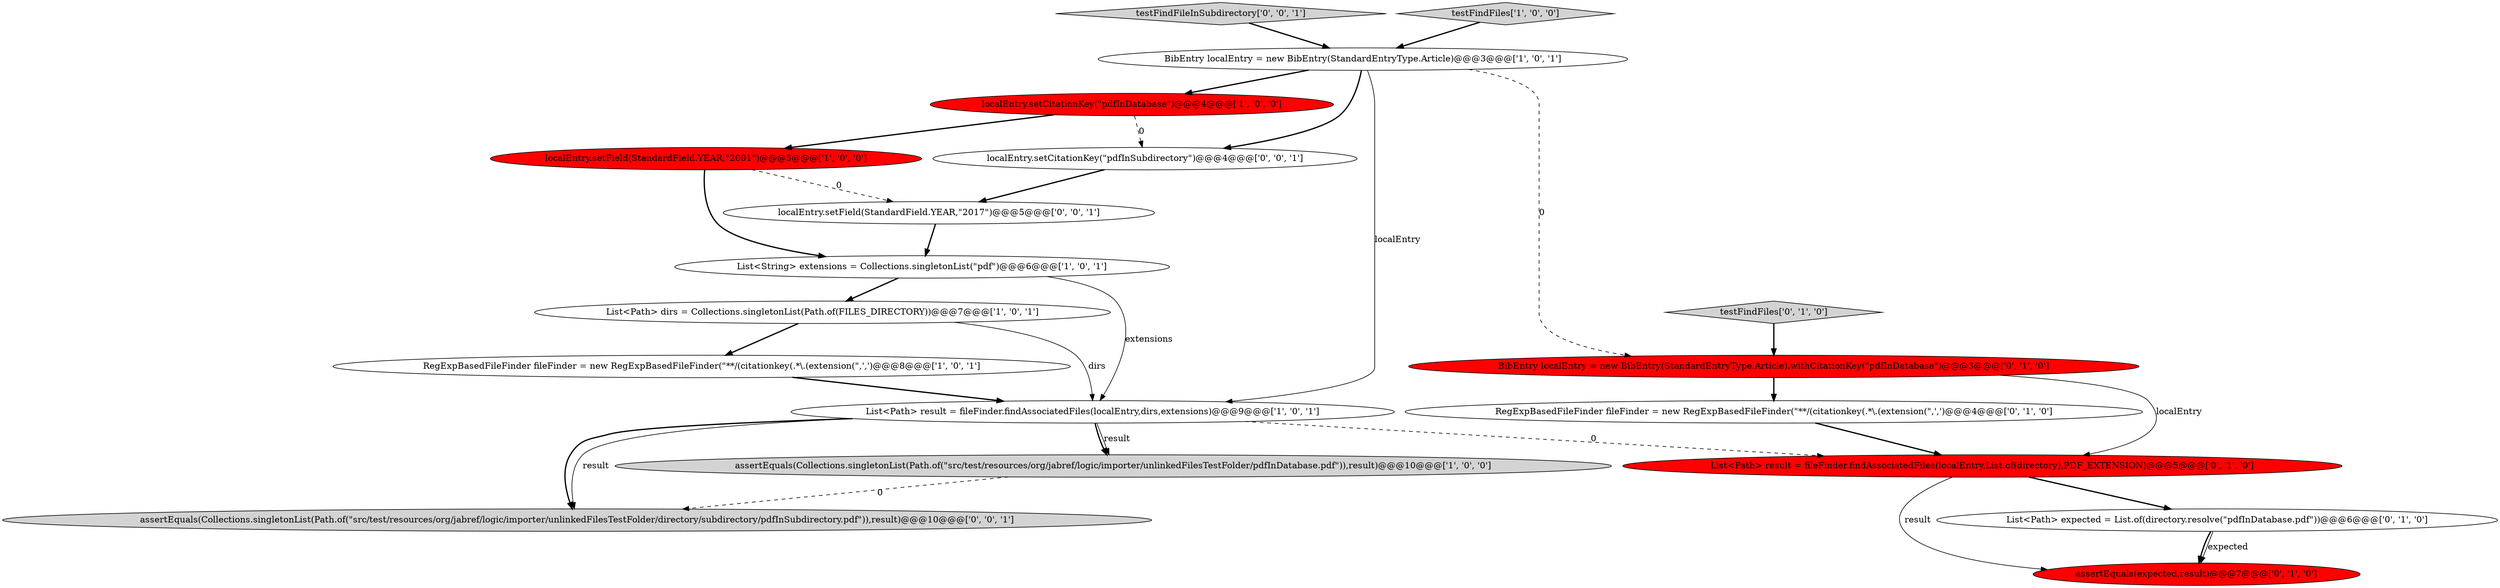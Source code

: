 digraph {
8 [style = filled, label = "localEntry.setCitationKey(\"pdfInDatabase\")@@@4@@@['1', '0', '0']", fillcolor = red, shape = ellipse image = "AAA1AAABBB1BBB"];
16 [style = filled, label = "localEntry.setField(StandardField.YEAR,\"2017\")@@@5@@@['0', '0', '1']", fillcolor = white, shape = ellipse image = "AAA0AAABBB3BBB"];
14 [style = filled, label = "assertEquals(expected,result)@@@7@@@['0', '1', '0']", fillcolor = red, shape = ellipse image = "AAA1AAABBB2BBB"];
0 [style = filled, label = "List<String> extensions = Collections.singletonList(\"pdf\")@@@6@@@['1', '0', '1']", fillcolor = white, shape = ellipse image = "AAA0AAABBB1BBB"];
4 [style = filled, label = "BibEntry localEntry = new BibEntry(StandardEntryType.Article)@@@3@@@['1', '0', '1']", fillcolor = white, shape = ellipse image = "AAA0AAABBB1BBB"];
3 [style = filled, label = "RegExpBasedFileFinder fileFinder = new RegExpBasedFileFinder(\"**/(citationkey(.*\\.(extension(\",',')@@@8@@@['1', '0', '1']", fillcolor = white, shape = ellipse image = "AAA0AAABBB1BBB"];
11 [style = filled, label = "RegExpBasedFileFinder fileFinder = new RegExpBasedFileFinder(\"**/(citationkey(.*\\.(extension(\",',')@@@4@@@['0', '1', '0']", fillcolor = white, shape = ellipse image = "AAA0AAABBB2BBB"];
5 [style = filled, label = "List<Path> result = fileFinder.findAssociatedFiles(localEntry,dirs,extensions)@@@9@@@['1', '0', '1']", fillcolor = white, shape = ellipse image = "AAA0AAABBB1BBB"];
15 [style = filled, label = "assertEquals(Collections.singletonList(Path.of(\"src/test/resources/org/jabref/logic/importer/unlinkedFilesTestFolder/directory/subdirectory/pdfInSubdirectory.pdf\")),result)@@@10@@@['0', '0', '1']", fillcolor = lightgray, shape = ellipse image = "AAA0AAABBB3BBB"];
18 [style = filled, label = "localEntry.setCitationKey(\"pdfInSubdirectory\")@@@4@@@['0', '0', '1']", fillcolor = white, shape = ellipse image = "AAA0AAABBB3BBB"];
9 [style = filled, label = "testFindFiles['0', '1', '0']", fillcolor = lightgray, shape = diamond image = "AAA0AAABBB2BBB"];
17 [style = filled, label = "testFindFileInSubdirectory['0', '0', '1']", fillcolor = lightgray, shape = diamond image = "AAA0AAABBB3BBB"];
7 [style = filled, label = "localEntry.setField(StandardField.YEAR,\"2001\")@@@5@@@['1', '0', '0']", fillcolor = red, shape = ellipse image = "AAA1AAABBB1BBB"];
2 [style = filled, label = "testFindFiles['1', '0', '0']", fillcolor = lightgray, shape = diamond image = "AAA0AAABBB1BBB"];
1 [style = filled, label = "List<Path> dirs = Collections.singletonList(Path.of(FILES_DIRECTORY))@@@7@@@['1', '0', '1']", fillcolor = white, shape = ellipse image = "AAA0AAABBB1BBB"];
12 [style = filled, label = "List<Path> result = fileFinder.findAssociatedFiles(localEntry,List.of(directory),PDF_EXTENSION)@@@5@@@['0', '1', '0']", fillcolor = red, shape = ellipse image = "AAA1AAABBB2BBB"];
6 [style = filled, label = "assertEquals(Collections.singletonList(Path.of(\"src/test/resources/org/jabref/logic/importer/unlinkedFilesTestFolder/pdfInDatabase.pdf\")),result)@@@10@@@['1', '0', '0']", fillcolor = lightgray, shape = ellipse image = "AAA0AAABBB1BBB"];
13 [style = filled, label = "List<Path> expected = List.of(directory.resolve(\"pdfInDatabase.pdf\"))@@@6@@@['0', '1', '0']", fillcolor = white, shape = ellipse image = "AAA0AAABBB2BBB"];
10 [style = filled, label = "BibEntry localEntry = new BibEntry(StandardEntryType.Article).withCitationKey(\"pdfInDatabase\")@@@3@@@['0', '1', '0']", fillcolor = red, shape = ellipse image = "AAA1AAABBB2BBB"];
16->0 [style = bold, label=""];
5->12 [style = dashed, label="0"];
5->6 [style = solid, label="result"];
5->15 [style = solid, label="result"];
7->16 [style = dashed, label="0"];
1->3 [style = bold, label=""];
5->15 [style = bold, label=""];
7->0 [style = bold, label=""];
11->12 [style = bold, label=""];
4->18 [style = bold, label=""];
9->10 [style = bold, label=""];
0->5 [style = solid, label="extensions"];
2->4 [style = bold, label=""];
1->5 [style = solid, label="dirs"];
8->7 [style = bold, label=""];
12->13 [style = bold, label=""];
3->5 [style = bold, label=""];
10->12 [style = solid, label="localEntry"];
5->6 [style = bold, label=""];
12->14 [style = solid, label="result"];
6->15 [style = dashed, label="0"];
13->14 [style = solid, label="expected"];
0->1 [style = bold, label=""];
4->5 [style = solid, label="localEntry"];
4->8 [style = bold, label=""];
8->18 [style = dashed, label="0"];
4->10 [style = dashed, label="0"];
13->14 [style = bold, label=""];
17->4 [style = bold, label=""];
10->11 [style = bold, label=""];
18->16 [style = bold, label=""];
}
